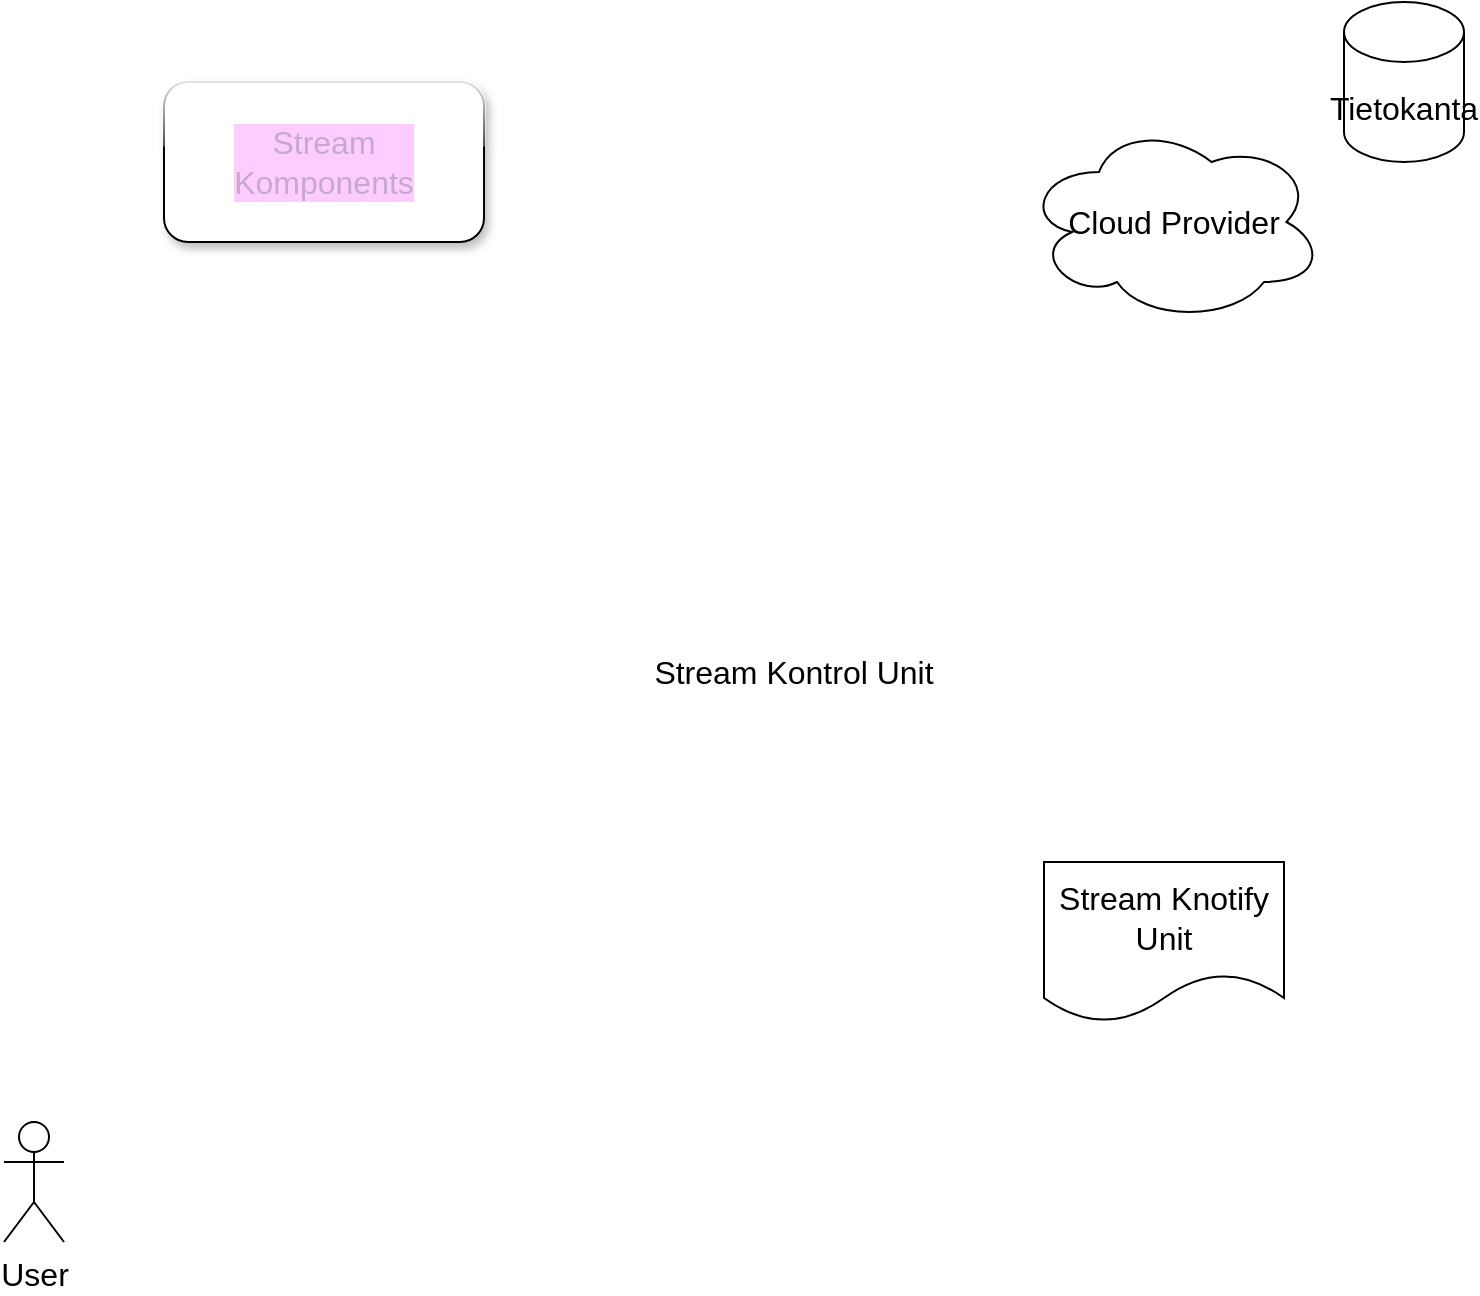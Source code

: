 <mxfile version="22.1.4" type="github">
  <diagram name="Sivu-1" id="nVIp9f3CLLhEfEjgpF28">
    <mxGraphModel dx="1434" dy="944" grid="1" gridSize="10" guides="1" tooltips="1" connect="1" arrows="1" fold="1" page="1" pageScale="1" pageWidth="827" pageHeight="1169" math="0" shadow="0">
      <root>
        <mxCell id="0" />
        <mxCell id="1" parent="0" />
        <mxCell id="bNF-SPqmJaTVdJ-8YDtE-1" value="Stream &lt;br&gt;Komponents" style="rounded=1;whiteSpace=wrap;html=1;fontSize=16;shadow=1;glass=1;fontColor=#C3ABD0;labelBackgroundColor=#FFCCFF;" parent="1" vertex="1">
          <mxGeometry x="130" y="100" width="160" height="80" as="geometry" />
        </mxCell>
        <mxCell id="bNF-SPqmJaTVdJ-8YDtE-2" value="Stream Kontrol Unit" style="text;strokeColor=none;fillColor=none;html=1;align=center;verticalAlign=middle;whiteSpace=wrap;rounded=0;fontSize=16;" parent="1" vertex="1">
          <mxGeometry x="360" y="350" width="170" height="90" as="geometry" />
        </mxCell>
        <mxCell id="bNF-SPqmJaTVdJ-8YDtE-3" value="Cloud Provider" style="ellipse;shape=cloud;whiteSpace=wrap;html=1;fontSize=16;" parent="1" vertex="1">
          <mxGeometry x="560" y="120" width="150" height="100" as="geometry" />
        </mxCell>
        <mxCell id="Mv3_jATNsVEBFW0Uo7lB-1" value="Stream Knotify Unit" style="shape=document;whiteSpace=wrap;html=1;boundedLbl=1;fontSize=16;" vertex="1" parent="1">
          <mxGeometry x="570" y="490" width="120" height="80" as="geometry" />
        </mxCell>
        <mxCell id="Mv3_jATNsVEBFW0Uo7lB-2" value="User" style="shape=umlActor;verticalLabelPosition=bottom;verticalAlign=top;html=1;outlineConnect=0;fontSize=16;" vertex="1" parent="1">
          <mxGeometry x="50" y="620" width="30" height="60" as="geometry" />
        </mxCell>
        <mxCell id="Mv3_jATNsVEBFW0Uo7lB-3" value="Tietokanta" style="shape=cylinder3;whiteSpace=wrap;html=1;boundedLbl=1;backgroundOutline=1;size=15;fontSize=16;" vertex="1" parent="1">
          <mxGeometry x="720" y="60" width="60" height="80" as="geometry" />
        </mxCell>
      </root>
    </mxGraphModel>
  </diagram>
</mxfile>

